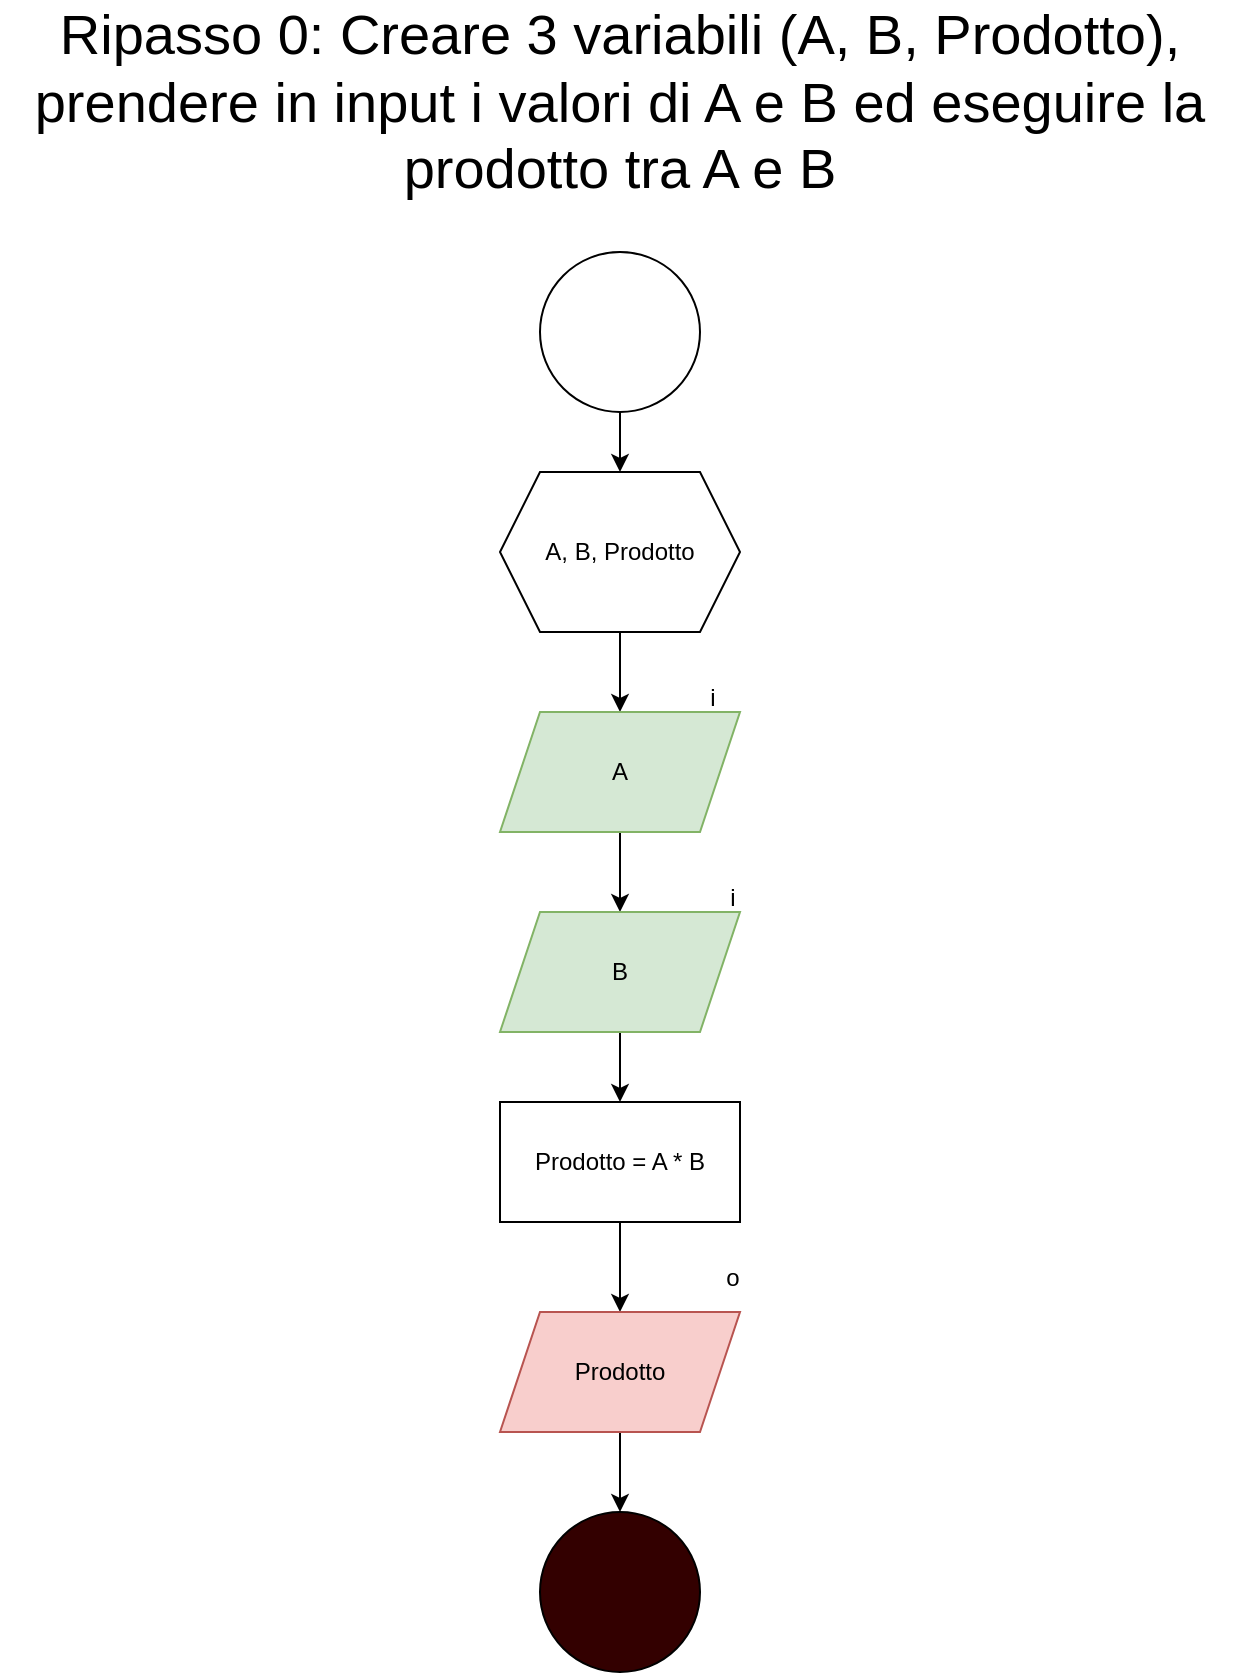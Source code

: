 <mxfile version="24.7.14">
  <diagram name="Pagina-1" id="ZruvVzZYXZNLJczQTUCi">
    <mxGraphModel grid="1" page="1" gridSize="10" guides="1" tooltips="1" connect="1" arrows="1" fold="1" pageScale="1" pageWidth="827" pageHeight="1169" math="0" shadow="0">
      <root>
        <mxCell id="0" />
        <mxCell id="1" parent="0" />
        <mxCell id="Ufk1-IEU64EVvcJwZceA-1" value="Ripasso 0: Creare 3 variabili (A, B, Prodotto), prendere in input i valori di A e B ed eseguire la prodotto tra A e B" style="text;html=1;align=center;verticalAlign=middle;whiteSpace=wrap;rounded=0;fontSize=28;" vertex="1" parent="1">
          <mxGeometry x="104" y="70" width="620" height="30" as="geometry" />
        </mxCell>
        <mxCell id="7_b1iN5cpfyyF13wHqI8-2" value="" style="edgeStyle=orthogonalEdgeStyle;rounded=0;orthogonalLoop=1;jettySize=auto;html=1;" edge="1" parent="1" source="Ufk1-IEU64EVvcJwZceA-2" target="7_b1iN5cpfyyF13wHqI8-1">
          <mxGeometry relative="1" as="geometry" />
        </mxCell>
        <mxCell id="Ufk1-IEU64EVvcJwZceA-2" value="" style="ellipse;whiteSpace=wrap;html=1;aspect=fixed;" vertex="1" parent="1">
          <mxGeometry x="374" y="160" width="80" height="80" as="geometry" />
        </mxCell>
        <mxCell id="Ufk1-IEU64EVvcJwZceA-8" value="" style="edgeStyle=orthogonalEdgeStyle;rounded=0;orthogonalLoop=1;jettySize=auto;html=1;" edge="1" parent="1">
          <mxGeometry relative="1" as="geometry">
            <mxPoint x="414" y="460" as="sourcePoint" />
          </mxGeometry>
        </mxCell>
        <mxCell id="Ufk1-IEU64EVvcJwZceA-10" value="" style="edgeStyle=orthogonalEdgeStyle;rounded=0;orthogonalLoop=1;jettySize=auto;html=1;" edge="1" parent="1">
          <mxGeometry relative="1" as="geometry">
            <mxPoint x="414" y="610" as="targetPoint" />
          </mxGeometry>
        </mxCell>
        <mxCell id="Ufk1-IEU64EVvcJwZceA-12" value="" style="edgeStyle=orthogonalEdgeStyle;rounded=0;orthogonalLoop=1;jettySize=auto;html=1;" edge="1" parent="1">
          <mxGeometry relative="1" as="geometry">
            <mxPoint x="414" y="710" as="targetPoint" />
          </mxGeometry>
        </mxCell>
        <mxCell id="7_b1iN5cpfyyF13wHqI8-4" value="" style="edgeStyle=orthogonalEdgeStyle;rounded=0;orthogonalLoop=1;jettySize=auto;html=1;" edge="1" parent="1" source="7_b1iN5cpfyyF13wHqI8-1" target="7_b1iN5cpfyyF13wHqI8-3">
          <mxGeometry relative="1" as="geometry" />
        </mxCell>
        <mxCell id="7_b1iN5cpfyyF13wHqI8-1" value="A, B, Prodotto" style="shape=hexagon;perimeter=hexagonPerimeter2;whiteSpace=wrap;html=1;fixedSize=1;" vertex="1" parent="1">
          <mxGeometry x="354" y="270" width="120" height="80" as="geometry" />
        </mxCell>
        <mxCell id="7_b1iN5cpfyyF13wHqI8-7" value="" style="edgeStyle=orthogonalEdgeStyle;rounded=0;orthogonalLoop=1;jettySize=auto;html=1;" edge="1" parent="1" source="7_b1iN5cpfyyF13wHqI8-3" target="7_b1iN5cpfyyF13wHqI8-6">
          <mxGeometry relative="1" as="geometry" />
        </mxCell>
        <mxCell id="7_b1iN5cpfyyF13wHqI8-3" value="A" style="shape=parallelogram;perimeter=parallelogramPerimeter;whiteSpace=wrap;html=1;fixedSize=1;fillColor=#d5e8d4;strokeColor=#82b366;" vertex="1" parent="1">
          <mxGeometry x="354" y="390" width="120" height="60" as="geometry" />
        </mxCell>
        <mxCell id="7_b1iN5cpfyyF13wHqI8-5" value="i" style="text;html=1;align=center;verticalAlign=middle;resizable=0;points=[];autosize=1;strokeColor=none;fillColor=none;" vertex="1" parent="1">
          <mxGeometry x="445" y="368" width="30" height="30" as="geometry" />
        </mxCell>
        <mxCell id="7_b1iN5cpfyyF13wHqI8-10" value="" style="edgeStyle=orthogonalEdgeStyle;rounded=0;orthogonalLoop=1;jettySize=auto;html=1;" edge="1" parent="1" source="7_b1iN5cpfyyF13wHqI8-6" target="7_b1iN5cpfyyF13wHqI8-9">
          <mxGeometry relative="1" as="geometry" />
        </mxCell>
        <mxCell id="7_b1iN5cpfyyF13wHqI8-6" value="B" style="shape=parallelogram;perimeter=parallelogramPerimeter;whiteSpace=wrap;html=1;fixedSize=1;fillColor=#d5e8d4;strokeColor=#82b366;" vertex="1" parent="1">
          <mxGeometry x="354" y="490" width="120" height="60" as="geometry" />
        </mxCell>
        <mxCell id="7_b1iN5cpfyyF13wHqI8-8" value="i" style="text;html=1;align=center;verticalAlign=middle;resizable=0;points=[];autosize=1;strokeColor=none;fillColor=none;" vertex="1" parent="1">
          <mxGeometry x="455" y="468" width="30" height="30" as="geometry" />
        </mxCell>
        <mxCell id="7_b1iN5cpfyyF13wHqI8-12" value="" style="edgeStyle=orthogonalEdgeStyle;rounded=0;orthogonalLoop=1;jettySize=auto;html=1;" edge="1" parent="1" source="7_b1iN5cpfyyF13wHqI8-9" target="7_b1iN5cpfyyF13wHqI8-11">
          <mxGeometry relative="1" as="geometry" />
        </mxCell>
        <mxCell id="7_b1iN5cpfyyF13wHqI8-9" value="Prodotto = A * B" style="whiteSpace=wrap;html=1;" vertex="1" parent="1">
          <mxGeometry x="354" y="585" width="120" height="60" as="geometry" />
        </mxCell>
        <mxCell id="7_b1iN5cpfyyF13wHqI8-15" value="" style="edgeStyle=orthogonalEdgeStyle;rounded=0;orthogonalLoop=1;jettySize=auto;html=1;" edge="1" parent="1" source="7_b1iN5cpfyyF13wHqI8-11" target="7_b1iN5cpfyyF13wHqI8-14">
          <mxGeometry relative="1" as="geometry" />
        </mxCell>
        <mxCell id="7_b1iN5cpfyyF13wHqI8-11" value="Prodotto" style="shape=parallelogram;perimeter=parallelogramPerimeter;whiteSpace=wrap;html=1;fixedSize=1;fillColor=#f8cecc;strokeColor=#b85450;" vertex="1" parent="1">
          <mxGeometry x="354" y="690" width="120" height="60" as="geometry" />
        </mxCell>
        <mxCell id="7_b1iN5cpfyyF13wHqI8-13" value="o" style="text;html=1;align=center;verticalAlign=middle;resizable=0;points=[];autosize=1;strokeColor=none;fillColor=none;" vertex="1" parent="1">
          <mxGeometry x="455" y="658" width="30" height="30" as="geometry" />
        </mxCell>
        <mxCell id="7_b1iN5cpfyyF13wHqI8-14" value="" style="ellipse;whiteSpace=wrap;html=1;fillColor=#330000;" vertex="1" parent="1">
          <mxGeometry x="374" y="790" width="80" height="80" as="geometry" />
        </mxCell>
      </root>
    </mxGraphModel>
  </diagram>
</mxfile>
